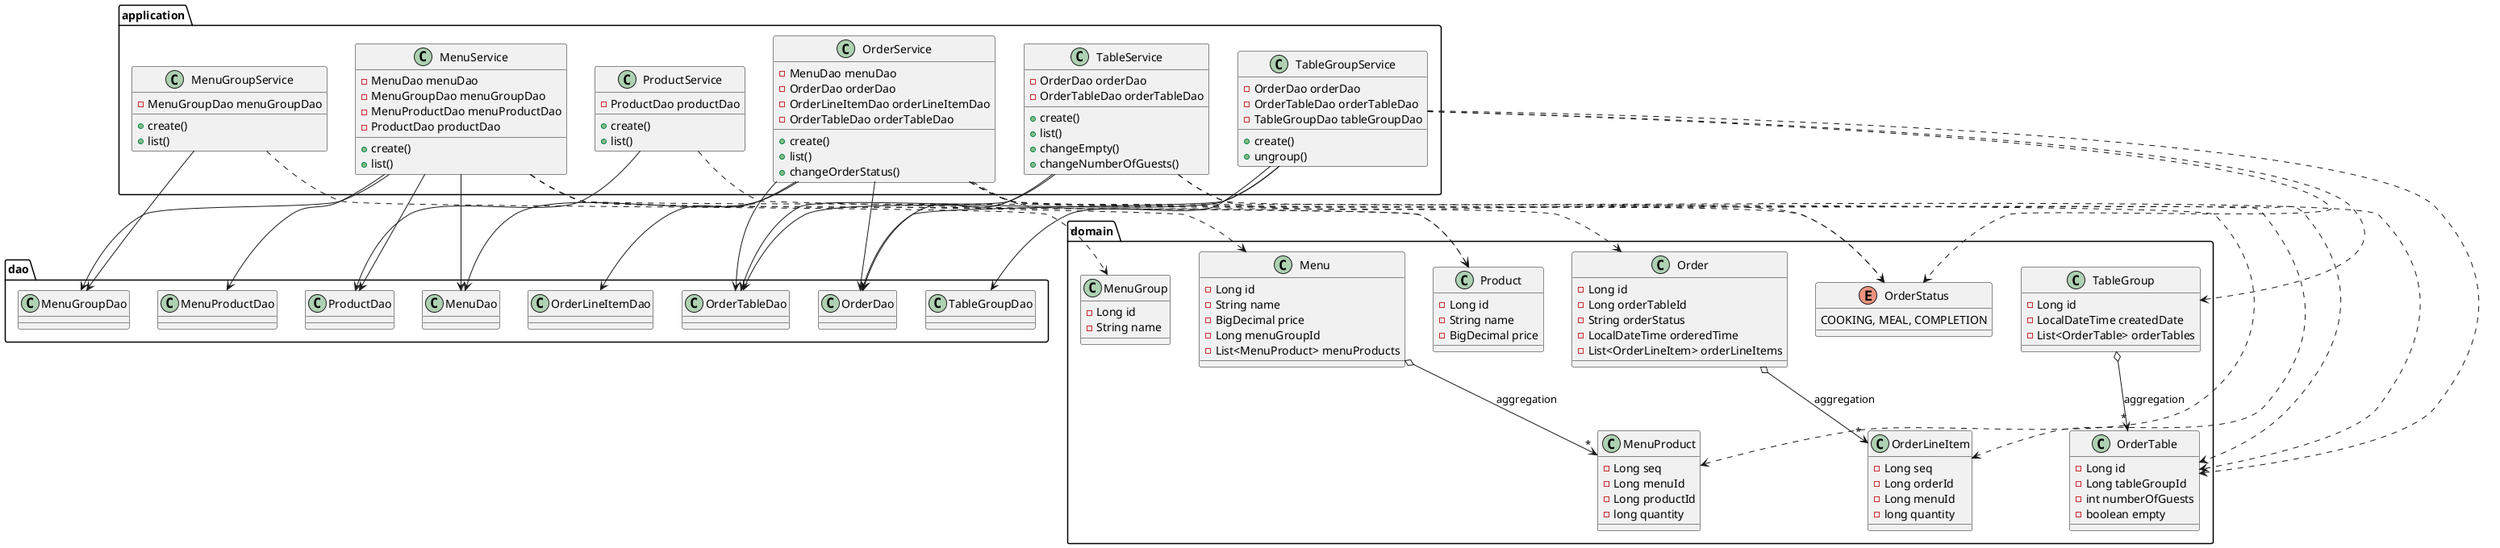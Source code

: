 @startuml

package dao {
    class MenuDao
    class MenuGroupDao
    class MenuProductDao
    class OrderDao
    class OrderLineItemDao
    class OrderTableDao
    class ProductDao
    class TableGroupDao
}

package application {
    MenuGroupService --> MenuGroupDao

    MenuService --> MenuDao
    MenuService --> MenuGroupDao
    MenuService --> MenuProductDao
    MenuService --> ProductDao
    OrderService --> MenuDao
    OrderService --> OrderDao
    OrderService --> OrderLineItemDao
    OrderService --> OrderTableDao
    ProductService --> ProductDao
    TableGroupService --> OrderDao
    TableGroupService --> OrderTableDao
    TableGroupService --> TableGroupDao
    TableService --> OrderDao
    TableService --> OrderTableDao

    class MenuGroupService {
        - MenuGroupDao menuGroupDao
        + create()
        + list()
    }

    class MenuService {
        - MenuDao menuDao
        - MenuGroupDao menuGroupDao
        - MenuProductDao menuProductDao
        - ProductDao productDao
        + create()
        + list()
    }

    class OrderService {
        - MenuDao menuDao
        - OrderDao orderDao
        - OrderLineItemDao orderLineItemDao
        - OrderTableDao orderTableDao
        + create()
        + list()
        + changeOrderStatus()
    }

    class ProductService {
        - ProductDao productDao
        + create()
        + list()
    }

    class TableGroupService {
        - OrderDao orderDao
        - OrderTableDao orderTableDao
        - TableGroupDao tableGroupDao
        + create()
        + ungroup()
    }

    class TableService {
        - OrderDao orderDao
        - OrderTableDao orderTableDao
        + create()
        + list()
        + changeEmpty()
        + changeNumberOfGuests()
    }
}

package domain {

    Menu o--> "*" MenuProduct : aggregation
    Order o--> "*" OrderLineItem : aggregation
    TableGroup o--> "*" OrderTable : aggregation

    MenuGroupService ..> MenuGroup

    MenuService ..> Menu
    MenuService ..> MenuProduct
    MenuService ..> Product

    OrderService ..> Order
    OrderService ..> OrderLineItem
    OrderService ..> OrderStatus
    OrderService ..> OrderTable

    ProductService ..> Product

    TableGroupService ..> OrderStatus
    TableGroupService ..> OrderTable
    TableGroupService ..> TableGroup

    TableService ..> OrderStatus
    TableService ..> OrderTable

    class Menu {
        - Long id
        - String name
        - BigDecimal price
        - Long menuGroupId
        - List<MenuProduct> menuProducts
    }

    class MenuGroup {
        - Long id
        - String name
    }

    class MenuProduct {
        - Long seq
        - Long menuId
        - Long productId
        - long quantity
    }

    class Order {
        - Long id
        - Long orderTableId
        - String orderStatus
        - LocalDateTime orderedTime
        - List<OrderLineItem> orderLineItems
    }

    class OrderLineItem {
        - Long seq
        - Long orderId
        - Long menuId
        - long quantity
    }

    enum OrderStatus {
        COOKING, MEAL, COMPLETION
    }

    class OrderTable {
        - Long id
        - Long tableGroupId
        - int numberOfGuests
        - boolean empty
    }

    class Product {
        - Long id
        - String name
        - BigDecimal price
    }

    class TableGroup {
        - Long id
        - LocalDateTime createdDate
        - List<OrderTable> orderTables
    }
}

@enduml
